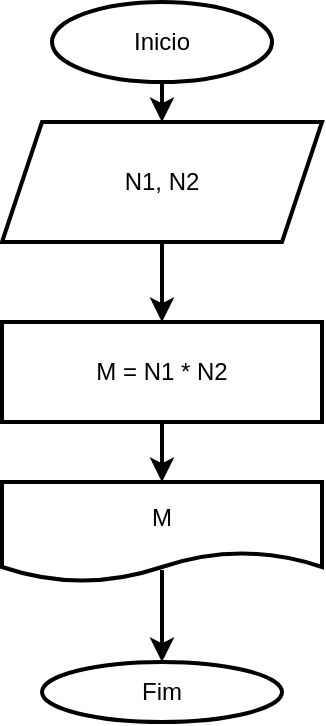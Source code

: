 <mxfile version="14.4.8" type="github" pages="3"><diagram id="2GBEe3ZyIGrX0VAIBQar" name="Fluxograma de Multiplicação"><mxGraphModel dx="1422" dy="794" grid="1" gridSize="10" guides="1" tooltips="1" connect="1" arrows="1" fold="1" page="1" pageScale="1" pageWidth="583" pageHeight="827" math="0" shadow="0"><root><mxCell id="0"/><mxCell id="1" parent="0"/><mxCell id="w8PD3yHdg54FlEQIpUpZ-12" style="edgeStyle=orthogonalEdgeStyle;rounded=0;orthogonalLoop=1;jettySize=auto;html=1;exitX=0.5;exitY=1;exitDx=0;exitDy=0;entryX=0.5;entryY=0;entryDx=0;entryDy=0;strokeWidth=2;" parent="1" source="w8PD3yHdg54FlEQIpUpZ-1" target="w8PD3yHdg54FlEQIpUpZ-11" edge="1"><mxGeometry relative="1" as="geometry"/></mxCell><mxCell id="w8PD3yHdg54FlEQIpUpZ-1" value="Inicio" style="ellipse;whiteSpace=wrap;html=1;strokeWidth=2;" parent="1" vertex="1"><mxGeometry x="255" y="170" width="110" height="40" as="geometry"/></mxCell><mxCell id="w8PD3yHdg54FlEQIpUpZ-7" style="edgeStyle=orthogonalEdgeStyle;rounded=0;orthogonalLoop=1;jettySize=auto;html=1;exitX=0.5;exitY=1;exitDx=0;exitDy=0;entryX=0.5;entryY=0;entryDx=0;entryDy=0;strokeWidth=2;" parent="1" source="w8PD3yHdg54FlEQIpUpZ-2" target="w8PD3yHdg54FlEQIpUpZ-3" edge="1"><mxGeometry relative="1" as="geometry"/></mxCell><mxCell id="w8PD3yHdg54FlEQIpUpZ-2" value="M = N1 * N2" style="rounded=0;whiteSpace=wrap;html=1;strokeWidth=2;" parent="1" vertex="1"><mxGeometry x="230" y="330" width="160" height="50" as="geometry"/></mxCell><mxCell id="w8PD3yHdg54FlEQIpUpZ-3" value="M" style="shape=document;whiteSpace=wrap;html=1;boundedLbl=1;strokeWidth=2;" parent="1" vertex="1"><mxGeometry x="230" y="410" width="160" height="50" as="geometry"/></mxCell><mxCell id="w8PD3yHdg54FlEQIpUpZ-5" value="Fim" style="ellipse;whiteSpace=wrap;html=1;strokeWidth=2;" parent="1" vertex="1"><mxGeometry x="250" y="500" width="120" height="30" as="geometry"/></mxCell><mxCell id="w8PD3yHdg54FlEQIpUpZ-10" value="" style="endArrow=classic;html=1;exitX=0.5;exitY=0.88;exitDx=0;exitDy=0;exitPerimeter=0;entryX=0.5;entryY=0;entryDx=0;entryDy=0;strokeWidth=2;" parent="1" source="w8PD3yHdg54FlEQIpUpZ-3" target="w8PD3yHdg54FlEQIpUpZ-5" edge="1"><mxGeometry width="50" height="50" relative="1" as="geometry"><mxPoint x="300" y="540" as="sourcePoint"/><mxPoint x="350" y="490" as="targetPoint"/></mxGeometry></mxCell><mxCell id="w8PD3yHdg54FlEQIpUpZ-13" style="edgeStyle=orthogonalEdgeStyle;rounded=0;orthogonalLoop=1;jettySize=auto;html=1;exitX=0.5;exitY=1;exitDx=0;exitDy=0;entryX=0.5;entryY=0;entryDx=0;entryDy=0;strokeWidth=2;" parent="1" source="w8PD3yHdg54FlEQIpUpZ-11" target="w8PD3yHdg54FlEQIpUpZ-2" edge="1"><mxGeometry relative="1" as="geometry"/></mxCell><mxCell id="w8PD3yHdg54FlEQIpUpZ-11" value="N1, N2" style="shape=parallelogram;perimeter=parallelogramPerimeter;whiteSpace=wrap;html=1;fixedSize=1;strokeWidth=2;" parent="1" vertex="1"><mxGeometry x="230" y="230" width="160" height="60" as="geometry"/></mxCell></root></mxGraphModel></diagram><diagram id="egpA31rM5WoPfPOGqAwp" name="Fluxograma de Divisão"><mxGraphModel dx="868" dy="482" grid="1" gridSize="10" guides="1" tooltips="1" connect="1" arrows="1" fold="1" page="1" pageScale="1" pageWidth="583" pageHeight="827" math="0" shadow="0"><root><mxCell id="AW9X_Rf56RLx4pujAIGn-0"/><mxCell id="AW9X_Rf56RLx4pujAIGn-1" parent="AW9X_Rf56RLx4pujAIGn-0"/><mxCell id="1IiPSv1hE8nW45embVG8-0" style="edgeStyle=orthogonalEdgeStyle;rounded=0;orthogonalLoop=1;jettySize=auto;html=1;exitX=0.5;exitY=1;exitDx=0;exitDy=0;entryX=0.5;entryY=0;entryDx=0;entryDy=0;strokeWidth=2;exitPerimeter=0;" parent="AW9X_Rf56RLx4pujAIGn-1" source="pAMmrKlYiRGCngglqAM8-27" target="1IiPSv1hE8nW45embVG8-8" edge="1"><mxGeometry relative="1" as="geometry"><mxPoint x="284" y="200" as="sourcePoint"/></mxGeometry></mxCell><mxCell id="1IiPSv1hE8nW45embVG8-2" style="edgeStyle=orthogonalEdgeStyle;rounded=0;orthogonalLoop=1;jettySize=auto;html=1;exitX=0.5;exitY=1;exitDx=0;exitDy=0;entryX=0.5;entryY=0;entryDx=0;entryDy=0;strokeWidth=2;" parent="AW9X_Rf56RLx4pujAIGn-1" source="1IiPSv1hE8nW45embVG8-3" target="1IiPSv1hE8nW45embVG8-4" edge="1"><mxGeometry relative="1" as="geometry"/></mxCell><mxCell id="1IiPSv1hE8nW45embVG8-3" value="M = N1 / N2" style="rounded=0;whiteSpace=wrap;html=1;strokeWidth=2;" parent="AW9X_Rf56RLx4pujAIGn-1" vertex="1"><mxGeometry x="204" y="440" width="160" height="50" as="geometry"/></mxCell><mxCell id="1IiPSv1hE8nW45embVG8-4" value="M" style="shape=document;whiteSpace=wrap;html=1;boundedLbl=1;strokeWidth=2;" parent="AW9X_Rf56RLx4pujAIGn-1" vertex="1"><mxGeometry x="204" y="530" width="160" height="50" as="geometry"/></mxCell><mxCell id="1IiPSv1hE8nW45embVG8-6" value="" style="endArrow=classic;html=1;exitX=0.5;exitY=0.88;exitDx=0;exitDy=0;exitPerimeter=0;entryX=0.5;entryY=0;entryDx=0;entryDy=0;strokeWidth=2;" parent="AW9X_Rf56RLx4pujAIGn-1" source="1IiPSv1hE8nW45embVG8-4" edge="1"><mxGeometry width="50" height="50" relative="1" as="geometry"><mxPoint x="274" y="660" as="sourcePoint"/><mxPoint x="284" y="620" as="targetPoint"/></mxGeometry></mxCell><mxCell id="1IiPSv1hE8nW45embVG8-8" value="N1, N2" style="shape=parallelogram;perimeter=parallelogramPerimeter;whiteSpace=wrap;html=1;fixedSize=1;strokeWidth=2;" parent="AW9X_Rf56RLx4pujAIGn-1" vertex="1"><mxGeometry x="204" y="220" width="160" height="60" as="geometry"/></mxCell><mxCell id="pAMmrKlYiRGCngglqAM8-5" value="Não" style="edgeStyle=orthogonalEdgeStyle;rounded=0;orthogonalLoop=1;jettySize=auto;html=1;exitX=0.5;exitY=1;exitDx=0;exitDy=0;entryX=0.474;entryY=0;entryDx=0;entryDy=0;entryPerimeter=0;strokeColor=#000000;strokeWidth=2;" parent="AW9X_Rf56RLx4pujAIGn-1" source="pAMmrKlYiRGCngglqAM8-2" target="1IiPSv1hE8nW45embVG8-3" edge="1"><mxGeometry relative="1" as="geometry"/></mxCell><mxCell id="pAMmrKlYiRGCngglqAM8-2" value="N2 = 0" style="rhombus;whiteSpace=wrap;html=1;strokeColor=#000000;strokeWidth=2;" parent="AW9X_Rf56RLx4pujAIGn-1" vertex="1"><mxGeometry x="200" y="300" width="160" height="80" as="geometry"/></mxCell><mxCell id="pAMmrKlYiRGCngglqAM8-10" value="" style="endArrow=classic;html=1;strokeColor=#000000;strokeWidth=2;" parent="AW9X_Rf56RLx4pujAIGn-1" edge="1"><mxGeometry width="50" height="50" relative="1" as="geometry"><mxPoint x="280" y="280" as="sourcePoint"/><mxPoint x="279.71" y="300" as="targetPoint"/><Array as="points"/></mxGeometry></mxCell><mxCell id="pAMmrKlYiRGCngglqAM8-12" value="" style="endArrow=none;html=1;strokeColor=#000000;strokeWidth=2;" parent="AW9X_Rf56RLx4pujAIGn-1" edge="1"><mxGeometry width="50" height="50" relative="1" as="geometry"><mxPoint x="180" y="340" as="sourcePoint"/><mxPoint x="200" y="339.71" as="targetPoint"/><Array as="points"/></mxGeometry></mxCell><mxCell id="pAMmrKlYiRGCngglqAM8-16" value="" style="endArrow=none;html=1;strokeColor=#000000;strokeWidth=2;" parent="AW9X_Rf56RLx4pujAIGn-1" edge="1"><mxGeometry width="50" height="50" relative="1" as="geometry"><mxPoint x="180" y="640" as="sourcePoint"/><mxPoint x="180" y="340" as="targetPoint"/><Array as="points"><mxPoint x="180" y="360"/><mxPoint x="180" y="340"/></Array></mxGeometry></mxCell><mxCell id="pAMmrKlYiRGCngglqAM8-22" value="Sim" style="edgeLabel;html=1;align=center;verticalAlign=middle;resizable=0;points=[];" parent="pAMmrKlYiRGCngglqAM8-16" vertex="1" connectable="0"><mxGeometry x="0.644" relative="1" as="geometry"><mxPoint as="offset"/></mxGeometry></mxCell><mxCell id="pAMmrKlYiRGCngglqAM8-20" value="" style="endArrow=classic;html=1;strokeColor=#000000;strokeWidth=2;entryX=0;entryY=0.5;entryDx=0;entryDy=0;entryPerimeter=0;" parent="AW9X_Rf56RLx4pujAIGn-1" target="pAMmrKlYiRGCngglqAM8-25" edge="1"><mxGeometry width="50" height="50" relative="1" as="geometry"><mxPoint x="180" y="640.29" as="sourcePoint"/><mxPoint x="224" y="640" as="targetPoint"/><Array as="points"><mxPoint x="200" y="640.29"/><mxPoint x="210" y="640.29"/></Array></mxGeometry></mxCell><mxCell id="pAMmrKlYiRGCngglqAM8-25" value="Fim" style="strokeWidth=2;html=1;shape=mxgraph.flowchart.terminator;whiteSpace=wrap;" parent="AW9X_Rf56RLx4pujAIGn-1" vertex="1"><mxGeometry x="234" y="620" width="100" height="40" as="geometry"/></mxCell><mxCell id="pAMmrKlYiRGCngglqAM8-27" value="Inicio" style="strokeWidth=2;html=1;shape=mxgraph.flowchart.terminator;whiteSpace=wrap;" parent="AW9X_Rf56RLx4pujAIGn-1" vertex="1"><mxGeometry x="234" y="140" width="100" height="40" as="geometry"/></mxCell></root></mxGraphModel></diagram><diagram id="mJBVymcqMBXkqEF-4tAL" name="Fluxograma de Divisão com 3 variáveis "><mxGraphModel dx="1422" dy="794" grid="1" gridSize="10" guides="1" tooltips="1" connect="1" arrows="1" fold="1" page="1" pageScale="1" pageWidth="583" pageHeight="827" math="0" shadow="0"><root><mxCell id="ElEKNOzB0wHrsUPFgQvf-0"/><mxCell id="ElEKNOzB0wHrsUPFgQvf-1" parent="ElEKNOzB0wHrsUPFgQvf-0"/><mxCell id="W10HWJpaRQmZsUYNiXX1-0" style="edgeStyle=orthogonalEdgeStyle;rounded=0;orthogonalLoop=1;jettySize=auto;html=1;exitX=0.5;exitY=1;exitDx=0;exitDy=0;entryX=0.5;entryY=0;entryDx=0;entryDy=0;strokeWidth=2;exitPerimeter=0;" parent="ElEKNOzB0wHrsUPFgQvf-1" source="W10HWJpaRQmZsUYNiXX1-14" target="W10HWJpaRQmZsUYNiXX1-5" edge="1"><mxGeometry relative="1" as="geometry"><mxPoint x="292" y="210" as="sourcePoint"/></mxGeometry></mxCell><mxCell id="nXXyq0zsQa_JWu2H_UPV-2" style="edgeStyle=orthogonalEdgeStyle;rounded=0;orthogonalLoop=1;jettySize=auto;html=1;exitX=0.5;exitY=1;exitDx=0;exitDy=0;entryX=0.5;entryY=0;entryDx=0;entryDy=0;" parent="ElEKNOzB0wHrsUPFgQvf-1" source="W10HWJpaRQmZsUYNiXX1-2" target="nXXyq0zsQa_JWu2H_UPV-0" edge="1"><mxGeometry relative="1" as="geometry"/></mxCell><mxCell id="W10HWJpaRQmZsUYNiXX1-2" value="M = (N1 + N2 + N3) / 3" style="rounded=0;whiteSpace=wrap;html=1;strokeWidth=2;" parent="ElEKNOzB0wHrsUPFgQvf-1" vertex="1"><mxGeometry x="212" y="320" width="160" height="50" as="geometry"/></mxCell><mxCell id="W10HWJpaRQmZsUYNiXX1-5" value="N1, N2, N3" style="shape=parallelogram;perimeter=parallelogramPerimeter;whiteSpace=wrap;html=1;fixedSize=1;strokeWidth=2;" parent="ElEKNOzB0wHrsUPFgQvf-1" vertex="1"><mxGeometry x="212" y="230" width="160" height="60" as="geometry"/></mxCell><mxCell id="W10HWJpaRQmZsUYNiXX1-13" value="Fim" style="strokeWidth=2;html=1;shape=mxgraph.flowchart.terminator;whiteSpace=wrap;" parent="ElEKNOzB0wHrsUPFgQvf-1" vertex="1"><mxGeometry x="230" y="640" width="100" height="40" as="geometry"/></mxCell><mxCell id="W10HWJpaRQmZsUYNiXX1-14" value="Inicio" style="strokeWidth=2;html=1;shape=mxgraph.flowchart.terminator;whiteSpace=wrap;" parent="ElEKNOzB0wHrsUPFgQvf-1" vertex="1"><mxGeometry x="242" y="150" width="100" height="40" as="geometry"/></mxCell><mxCell id="W10HWJpaRQmZsUYNiXX1-15" value="" style="endArrow=classic;html=1;strokeColor=#000000;strokeWidth=2;exitX=0.5;exitY=1;exitDx=0;exitDy=0;entryX=0.5;entryY=0;entryDx=0;entryDy=0;" parent="ElEKNOzB0wHrsUPFgQvf-1" source="W10HWJpaRQmZsUYNiXX1-5" target="W10HWJpaRQmZsUYNiXX1-2" edge="1"><mxGeometry width="50" height="50" relative="1" as="geometry"><mxPoint x="268" y="380" as="sourcePoint"/><mxPoint x="318" y="330" as="targetPoint"/></mxGeometry></mxCell><mxCell id="y8RwE8c2_2rouFe6r5HL-4" value="Não" style="edgeStyle=orthogonalEdgeStyle;rounded=0;orthogonalLoop=1;jettySize=auto;html=1;exitX=1;exitY=0.5;exitDx=0;exitDy=0;entryX=0.5;entryY=0;entryDx=0;entryDy=0;strokeWidth=2;" edge="1" parent="ElEKNOzB0wHrsUPFgQvf-1" source="nXXyq0zsQa_JWu2H_UPV-0" target="y8RwE8c2_2rouFe6r5HL-1"><mxGeometry relative="1" as="geometry"/></mxCell><mxCell id="y8RwE8c2_2rouFe6r5HL-5" value="Sim" style="edgeStyle=orthogonalEdgeStyle;rounded=0;orthogonalLoop=1;jettySize=auto;html=1;exitX=0;exitY=0.5;exitDx=0;exitDy=0;entryX=0.5;entryY=0;entryDx=0;entryDy=0;strokeWidth=2;" edge="1" parent="ElEKNOzB0wHrsUPFgQvf-1" source="nXXyq0zsQa_JWu2H_UPV-0" target="y8RwE8c2_2rouFe6r5HL-0"><mxGeometry relative="1" as="geometry"/></mxCell><mxCell id="nXXyq0zsQa_JWu2H_UPV-0" value="M &amp;gt;= 7&amp;nbsp;" style="rhombus;whiteSpace=wrap;html=1;strokeWidth=2;" parent="ElEKNOzB0wHrsUPFgQvf-1" vertex="1"><mxGeometry x="210" y="400" width="160" height="80" as="geometry"/></mxCell><mxCell id="y8RwE8c2_2rouFe6r5HL-6" style="edgeStyle=orthogonalEdgeStyle;rounded=0;orthogonalLoop=1;jettySize=auto;html=1;entryX=0;entryY=0.5;entryDx=0;entryDy=0;entryPerimeter=0;strokeWidth=2;exitX=0.494;exitY=0.86;exitDx=0;exitDy=0;exitPerimeter=0;" edge="1" parent="ElEKNOzB0wHrsUPFgQvf-1" source="y8RwE8c2_2rouFe6r5HL-0" target="W10HWJpaRQmZsUYNiXX1-13"><mxGeometry relative="1" as="geometry"/></mxCell><mxCell id="y8RwE8c2_2rouFe6r5HL-0" value="Aprovado" style="shape=document;whiteSpace=wrap;html=1;boundedLbl=1;strokeWidth=2;" vertex="1" parent="ElEKNOzB0wHrsUPFgQvf-1"><mxGeometry x="80" y="520" width="160" height="50" as="geometry"/></mxCell><mxCell id="y8RwE8c2_2rouFe6r5HL-2" style="edgeStyle=orthogonalEdgeStyle;rounded=0;orthogonalLoop=1;jettySize=auto;html=1;entryX=1;entryY=0.5;entryDx=0;entryDy=0;entryPerimeter=0;exitX=0.506;exitY=0.875;exitDx=0;exitDy=0;exitPerimeter=0;strokeWidth=2;" edge="1" parent="ElEKNOzB0wHrsUPFgQvf-1" source="y8RwE8c2_2rouFe6r5HL-1" target="W10HWJpaRQmZsUYNiXX1-13"><mxGeometry relative="1" as="geometry"><mxPoint x="400" y="680" as="targetPoint"/><Array as="points"><mxPoint x="400" y="660"/></Array></mxGeometry></mxCell><mxCell id="y8RwE8c2_2rouFe6r5HL-1" value="Reprovado" style="shape=document;whiteSpace=wrap;html=1;boundedLbl=1;strokeWidth=2;" vertex="1" parent="ElEKNOzB0wHrsUPFgQvf-1"><mxGeometry x="320" y="520" width="160" height="40" as="geometry"/></mxCell></root></mxGraphModel></diagram></mxfile>